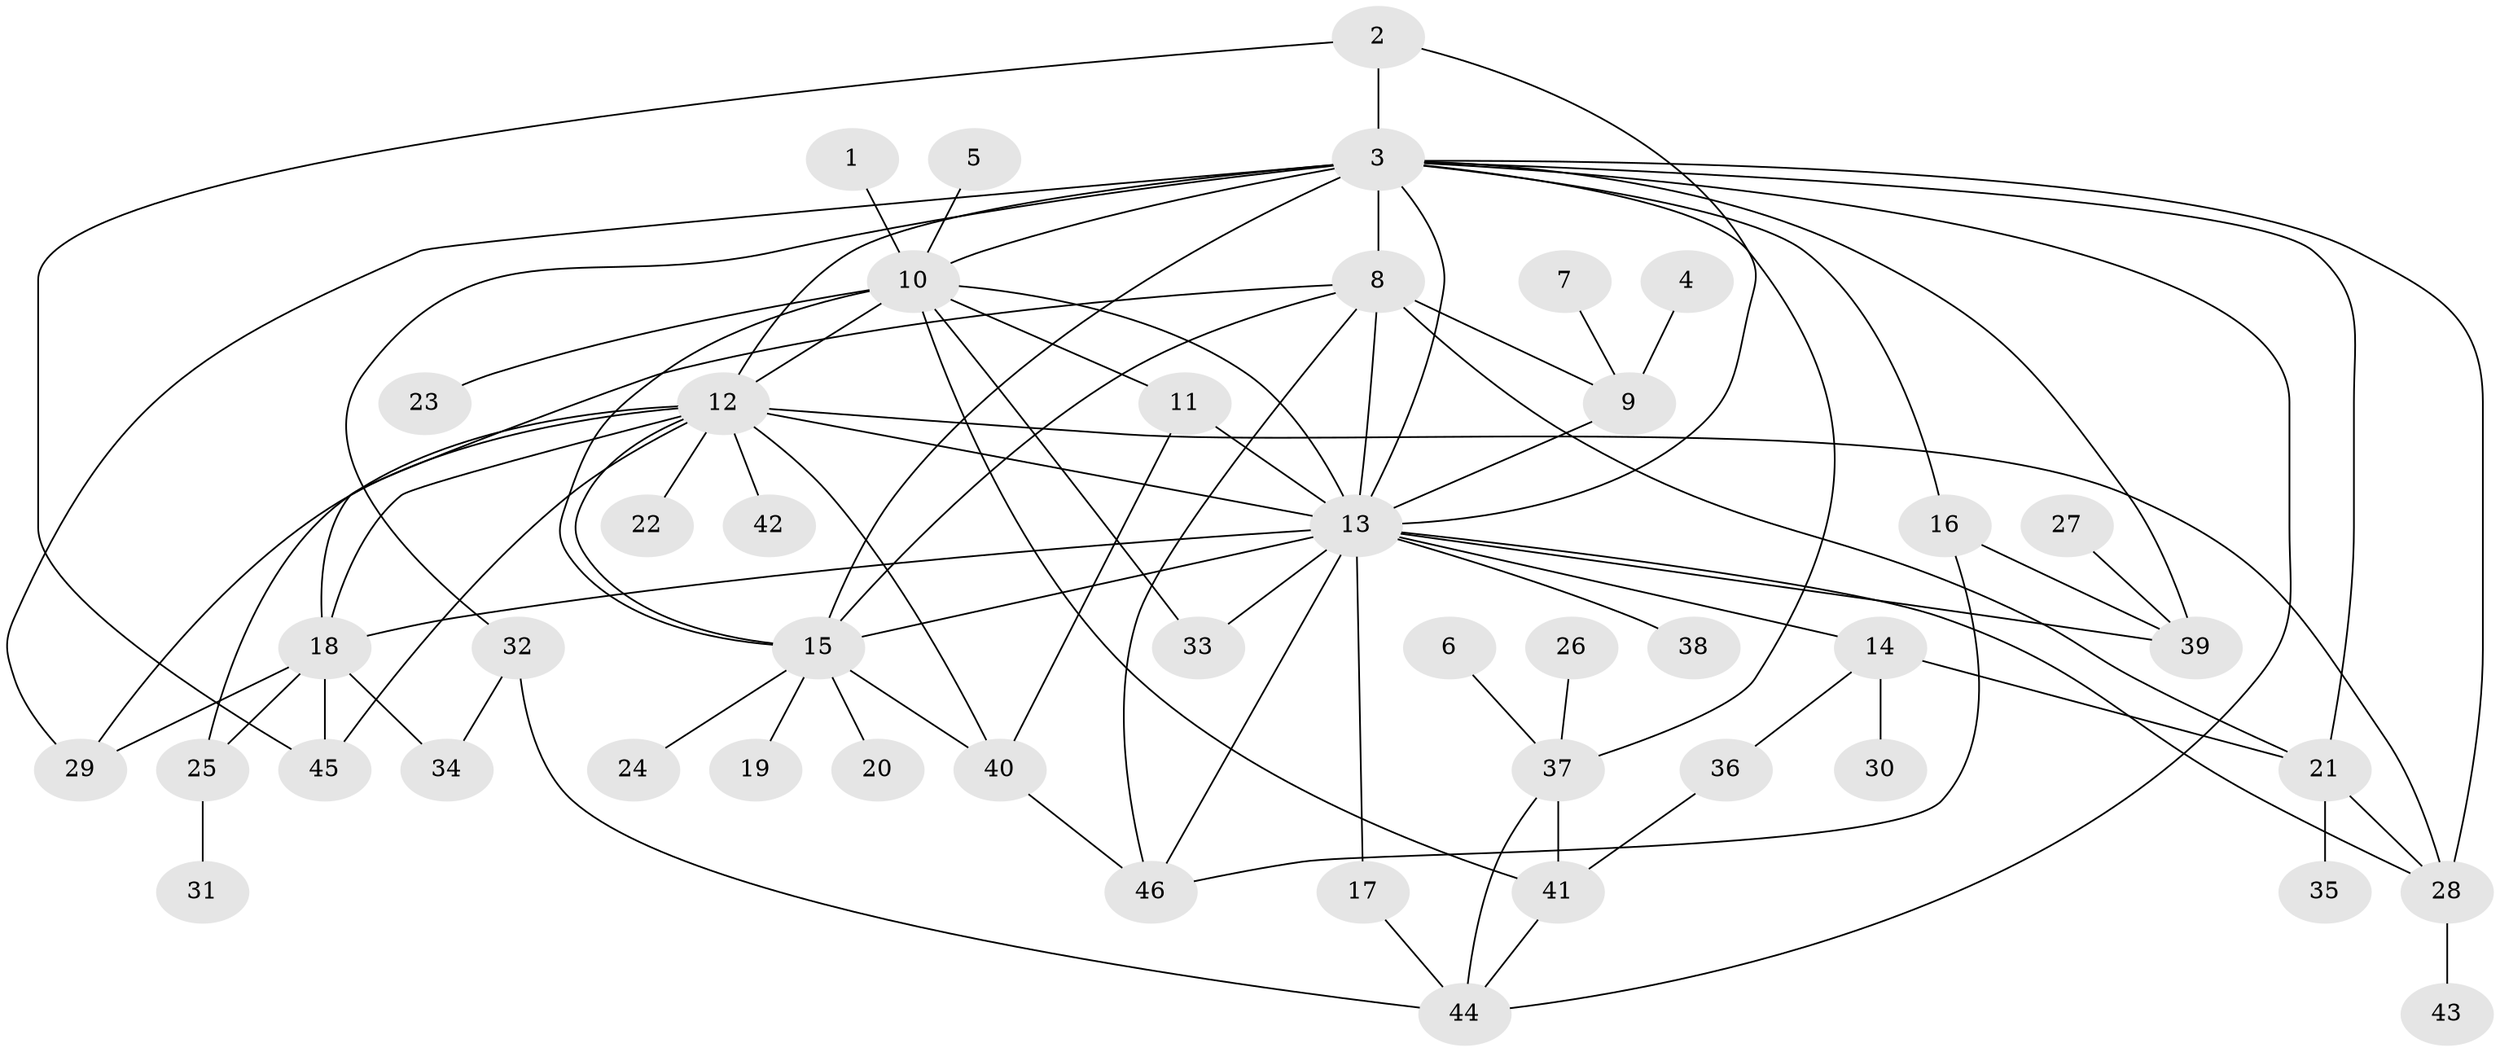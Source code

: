 // original degree distribution, {15: 0.013157894736842105, 20: 0.013157894736842105, 17: 0.013157894736842105, 12: 0.013157894736842105, 4: 0.11842105263157894, 3: 0.11842105263157894, 5: 0.05263157894736842, 1: 0.42105263157894735, 2: 0.18421052631578946, 9: 0.013157894736842105, 7: 0.02631578947368421, 6: 0.013157894736842105}
// Generated by graph-tools (version 1.1) at 2025/36/03/04/25 23:36:49]
// undirected, 46 vertices, 83 edges
graph export_dot {
  node [color=gray90,style=filled];
  1;
  2;
  3;
  4;
  5;
  6;
  7;
  8;
  9;
  10;
  11;
  12;
  13;
  14;
  15;
  16;
  17;
  18;
  19;
  20;
  21;
  22;
  23;
  24;
  25;
  26;
  27;
  28;
  29;
  30;
  31;
  32;
  33;
  34;
  35;
  36;
  37;
  38;
  39;
  40;
  41;
  42;
  43;
  44;
  45;
  46;
  1 -- 10 [weight=1.0];
  2 -- 3 [weight=1.0];
  2 -- 13 [weight=1.0];
  2 -- 45 [weight=1.0];
  3 -- 8 [weight=2.0];
  3 -- 10 [weight=2.0];
  3 -- 12 [weight=1.0];
  3 -- 13 [weight=1.0];
  3 -- 15 [weight=1.0];
  3 -- 16 [weight=1.0];
  3 -- 21 [weight=1.0];
  3 -- 28 [weight=1.0];
  3 -- 29 [weight=1.0];
  3 -- 32 [weight=1.0];
  3 -- 37 [weight=1.0];
  3 -- 39 [weight=1.0];
  3 -- 44 [weight=1.0];
  4 -- 9 [weight=1.0];
  5 -- 10 [weight=1.0];
  6 -- 37 [weight=1.0];
  7 -- 9 [weight=1.0];
  8 -- 9 [weight=1.0];
  8 -- 13 [weight=1.0];
  8 -- 15 [weight=1.0];
  8 -- 18 [weight=1.0];
  8 -- 21 [weight=1.0];
  8 -- 46 [weight=1.0];
  9 -- 13 [weight=1.0];
  10 -- 11 [weight=1.0];
  10 -- 12 [weight=1.0];
  10 -- 13 [weight=1.0];
  10 -- 15 [weight=1.0];
  10 -- 23 [weight=1.0];
  10 -- 33 [weight=1.0];
  10 -- 41 [weight=1.0];
  11 -- 13 [weight=1.0];
  11 -- 40 [weight=1.0];
  12 -- 13 [weight=1.0];
  12 -- 15 [weight=1.0];
  12 -- 18 [weight=1.0];
  12 -- 22 [weight=1.0];
  12 -- 25 [weight=1.0];
  12 -- 28 [weight=1.0];
  12 -- 29 [weight=1.0];
  12 -- 40 [weight=1.0];
  12 -- 42 [weight=1.0];
  12 -- 45 [weight=1.0];
  13 -- 14 [weight=1.0];
  13 -- 15 [weight=2.0];
  13 -- 17 [weight=1.0];
  13 -- 18 [weight=1.0];
  13 -- 28 [weight=1.0];
  13 -- 33 [weight=1.0];
  13 -- 38 [weight=1.0];
  13 -- 39 [weight=1.0];
  13 -- 46 [weight=1.0];
  14 -- 21 [weight=1.0];
  14 -- 30 [weight=1.0];
  14 -- 36 [weight=1.0];
  15 -- 19 [weight=1.0];
  15 -- 20 [weight=1.0];
  15 -- 24 [weight=1.0];
  15 -- 40 [weight=1.0];
  16 -- 39 [weight=1.0];
  16 -- 46 [weight=1.0];
  17 -- 44 [weight=1.0];
  18 -- 25 [weight=1.0];
  18 -- 29 [weight=1.0];
  18 -- 34 [weight=1.0];
  18 -- 45 [weight=1.0];
  21 -- 28 [weight=1.0];
  21 -- 35 [weight=1.0];
  25 -- 31 [weight=1.0];
  26 -- 37 [weight=1.0];
  27 -- 39 [weight=1.0];
  28 -- 43 [weight=1.0];
  32 -- 34 [weight=1.0];
  32 -- 44 [weight=1.0];
  36 -- 41 [weight=1.0];
  37 -- 41 [weight=1.0];
  37 -- 44 [weight=1.0];
  40 -- 46 [weight=1.0];
  41 -- 44 [weight=1.0];
}
